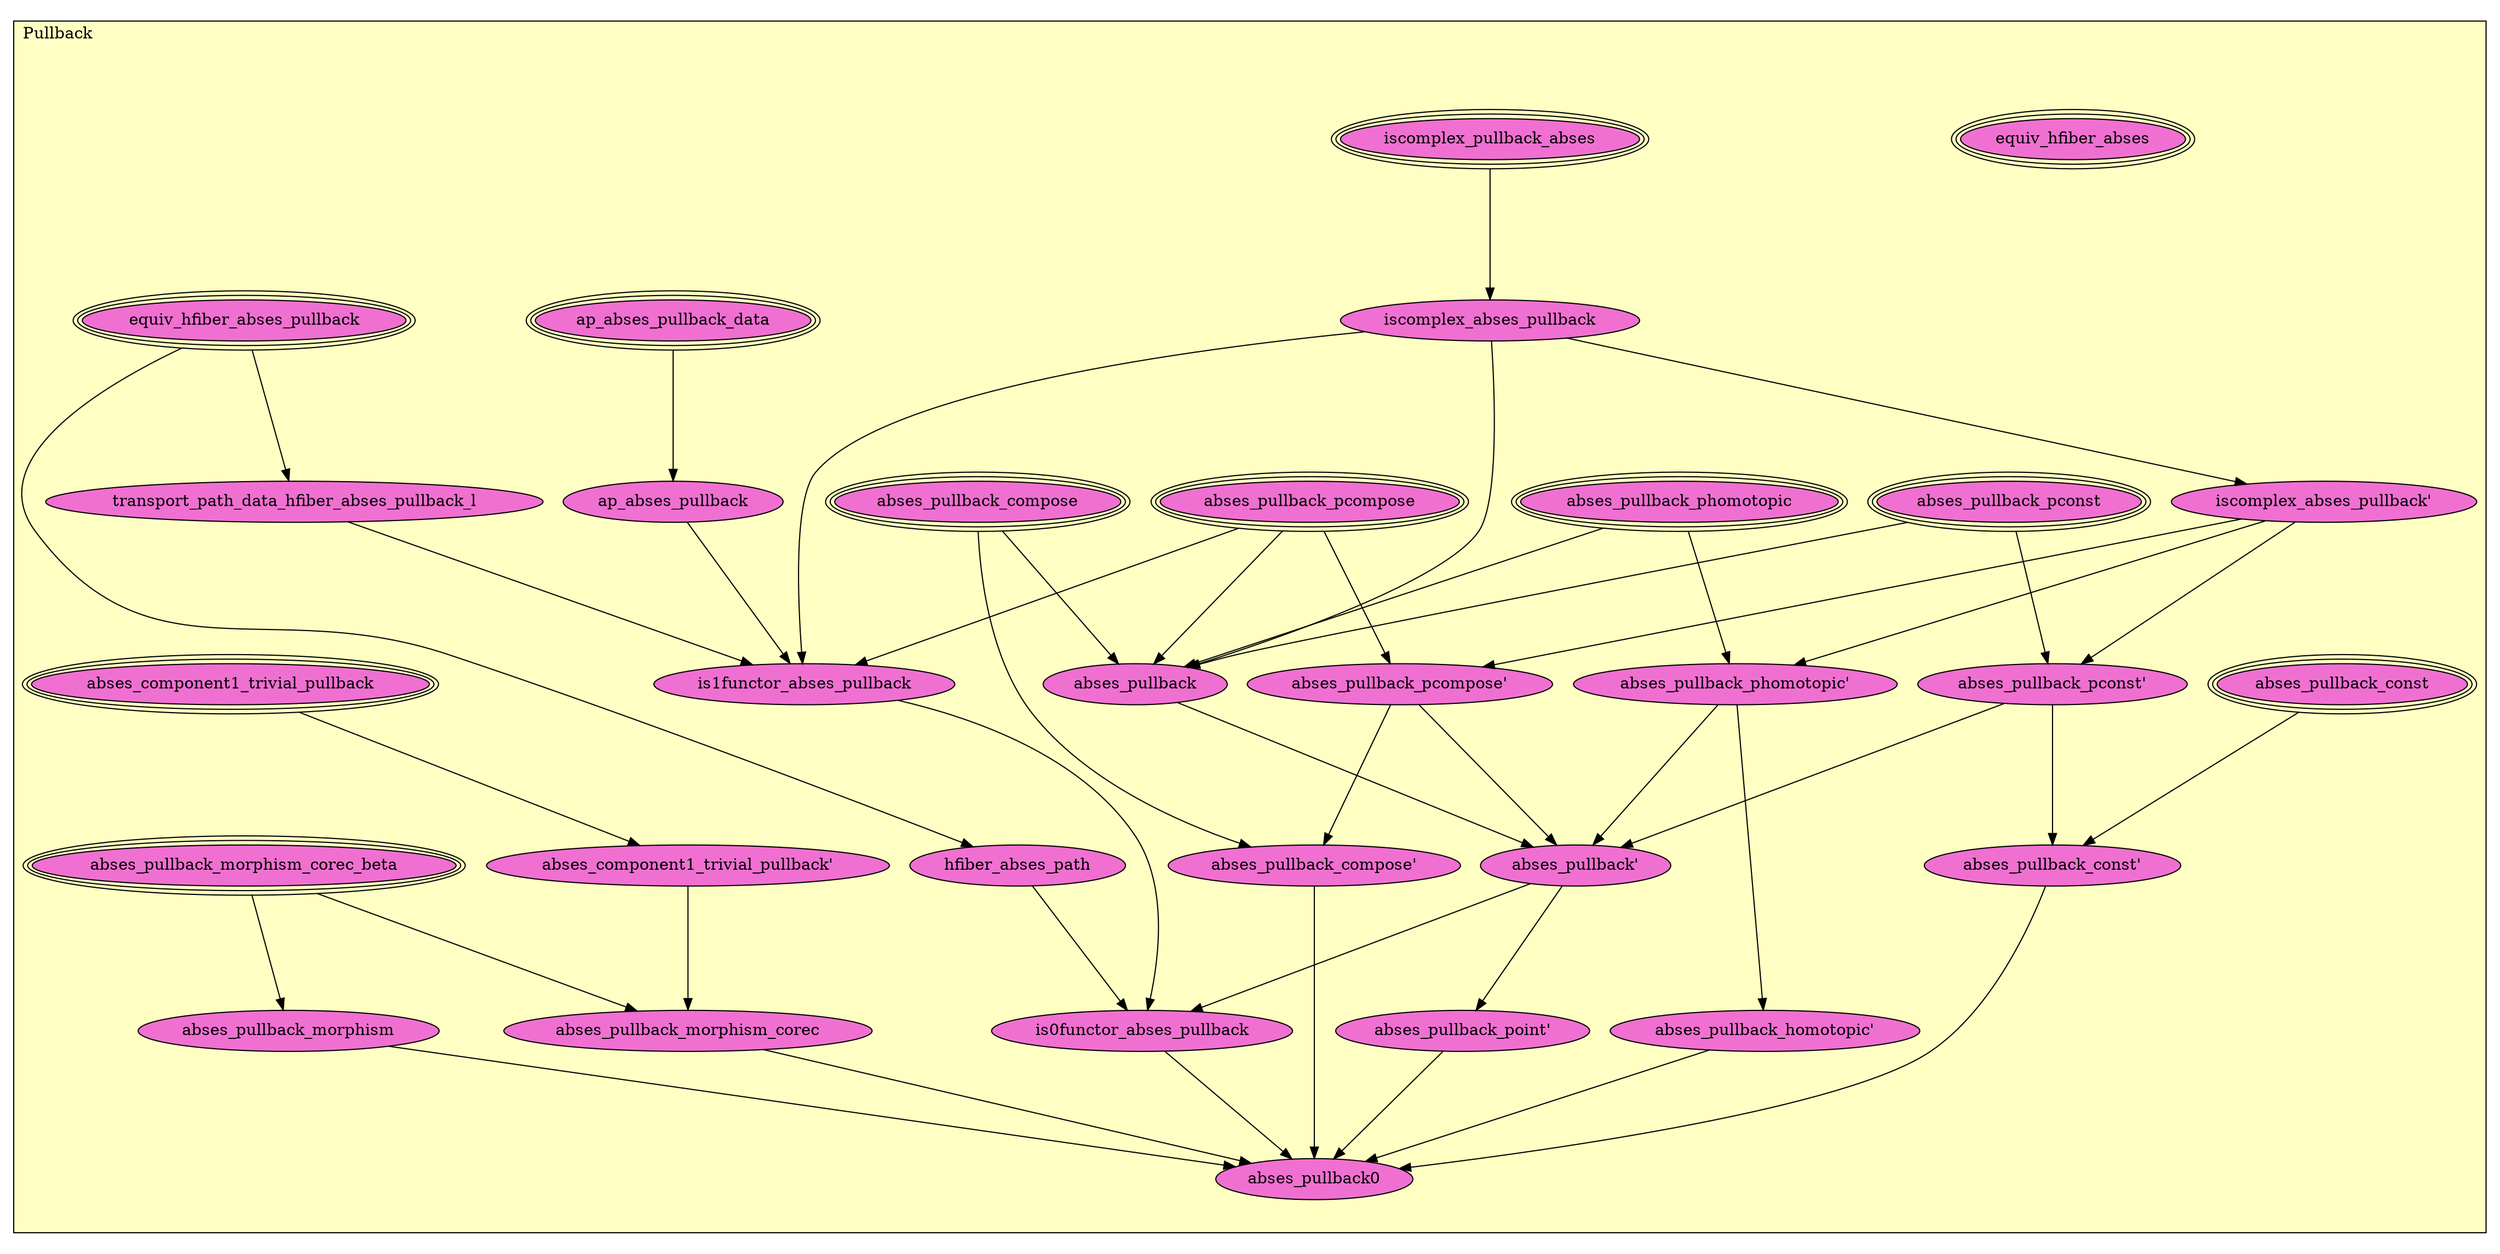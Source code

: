 digraph HoTT_Algebra_AbGroups_AbSES_Pullback {
  graph [ratio=0.5]
  node [style=filled]
Pullback_equiv_hfiber_abses_pullback [label="equiv_hfiber_abses_pullback", URL=<Pullback.html#equiv_hfiber_abses_pullback>, peripheries=3, fillcolor="#F070D1"] ;
Pullback_transport_path_data_hfiber_abses_pullback_l [label="transport_path_data_hfiber_abses_pullback_l", URL=<Pullback.html#transport_path_data_hfiber_abses_pullback_l>, fillcolor="#F070D1"] ;
Pullback_hfiber_abses_path [label="hfiber_abses_path", URL=<Pullback.html#hfiber_abses_path>, fillcolor="#F070D1"] ;
Pullback_equiv_hfiber_abses [label="equiv_hfiber_abses", URL=<Pullback.html#equiv_hfiber_abses>, peripheries=3, fillcolor="#F070D1"] ;
Pullback_iscomplex_pullback_abses [label="iscomplex_pullback_abses", URL=<Pullback.html#iscomplex_pullback_abses>, peripheries=3, fillcolor="#F070D1"] ;
Pullback_iscomplex_abses_pullback [label="iscomplex_abses_pullback", URL=<Pullback.html#iscomplex_abses_pullback>, fillcolor="#F070D1"] ;
Pullback_iscomplex_abses_pullback_ [label="iscomplex_abses_pullback'", URL=<Pullback.html#iscomplex_abses_pullback'>, fillcolor="#F070D1"] ;
Pullback_abses_pullback_phomotopic [label="abses_pullback_phomotopic", URL=<Pullback.html#abses_pullback_phomotopic>, peripheries=3, fillcolor="#F070D1"] ;
Pullback_abses_pullback_phomotopic_ [label="abses_pullback_phomotopic'", URL=<Pullback.html#abses_pullback_phomotopic'>, fillcolor="#F070D1"] ;
Pullback_abses_pullback_homotopic_ [label="abses_pullback_homotopic'", URL=<Pullback.html#abses_pullback_homotopic'>, fillcolor="#F070D1"] ;
Pullback_abses_pullback_pconst [label="abses_pullback_pconst", URL=<Pullback.html#abses_pullback_pconst>, peripheries=3, fillcolor="#F070D1"] ;
Pullback_abses_pullback_pconst_ [label="abses_pullback_pconst'", URL=<Pullback.html#abses_pullback_pconst'>, fillcolor="#F070D1"] ;
Pullback_abses_pullback_const [label="abses_pullback_const", URL=<Pullback.html#abses_pullback_const>, peripheries=3, fillcolor="#F070D1"] ;
Pullback_abses_pullback_const_ [label="abses_pullback_const'", URL=<Pullback.html#abses_pullback_const'>, fillcolor="#F070D1"] ;
Pullback_abses_pullback_pcompose [label="abses_pullback_pcompose", URL=<Pullback.html#abses_pullback_pcompose>, peripheries=3, fillcolor="#F070D1"] ;
Pullback_abses_pullback_pcompose_ [label="abses_pullback_pcompose'", URL=<Pullback.html#abses_pullback_pcompose'>, fillcolor="#F070D1"] ;
Pullback_abses_pullback_compose [label="abses_pullback_compose", URL=<Pullback.html#abses_pullback_compose>, peripheries=3, fillcolor="#F070D1"] ;
Pullback_abses_pullback_compose_ [label="abses_pullback_compose'", URL=<Pullback.html#abses_pullback_compose'>, fillcolor="#F070D1"] ;
Pullback_abses_pullback [label="abses_pullback", URL=<Pullback.html#abses_pullback>, fillcolor="#F070D1"] ;
Pullback_abses_pullback_ [label="abses_pullback'", URL=<Pullback.html#abses_pullback'>, fillcolor="#F070D1"] ;
Pullback_abses_pullback_point_ [label="abses_pullback_point'", URL=<Pullback.html#abses_pullback_point'>, fillcolor="#F070D1"] ;
Pullback_ap_abses_pullback_data [label="ap_abses_pullback_data", URL=<Pullback.html#ap_abses_pullback_data>, peripheries=3, fillcolor="#F070D1"] ;
Pullback_ap_abses_pullback [label="ap_abses_pullback", URL=<Pullback.html#ap_abses_pullback>, fillcolor="#F070D1"] ;
Pullback_is1functor_abses_pullback [label="is1functor_abses_pullback", URL=<Pullback.html#is1functor_abses_pullback>, fillcolor="#F070D1"] ;
Pullback_is0functor_abses_pullback [label="is0functor_abses_pullback", URL=<Pullback.html#is0functor_abses_pullback>, fillcolor="#F070D1"] ;
Pullback_abses_component1_trivial_pullback [label="abses_component1_trivial_pullback", URL=<Pullback.html#abses_component1_trivial_pullback>, peripheries=3, fillcolor="#F070D1"] ;
Pullback_abses_component1_trivial_pullback_ [label="abses_component1_trivial_pullback'", URL=<Pullback.html#abses_component1_trivial_pullback'>, fillcolor="#F070D1"] ;
Pullback_abses_pullback_morphism_corec_beta [label="abses_pullback_morphism_corec_beta", URL=<Pullback.html#abses_pullback_morphism_corec_beta>, peripheries=3, fillcolor="#F070D1"] ;
Pullback_abses_pullback_morphism_corec [label="abses_pullback_morphism_corec", URL=<Pullback.html#abses_pullback_morphism_corec>, fillcolor="#F070D1"] ;
Pullback_abses_pullback_morphism [label="abses_pullback_morphism", URL=<Pullback.html#abses_pullback_morphism>, fillcolor="#F070D1"] ;
Pullback_abses_pullback0 [label="abses_pullback0", URL=<Pullback.html#abses_pullback0>, fillcolor="#F070D1"] ;
  Pullback_equiv_hfiber_abses_pullback -> Pullback_transport_path_data_hfiber_abses_pullback_l [] ;
  Pullback_equiv_hfiber_abses_pullback -> Pullback_hfiber_abses_path [] ;
  Pullback_transport_path_data_hfiber_abses_pullback_l -> Pullback_is1functor_abses_pullback [] ;
  Pullback_hfiber_abses_path -> Pullback_is0functor_abses_pullback [] ;
  Pullback_iscomplex_pullback_abses -> Pullback_iscomplex_abses_pullback [] ;
  Pullback_iscomplex_abses_pullback -> Pullback_iscomplex_abses_pullback_ [] ;
  Pullback_iscomplex_abses_pullback -> Pullback_abses_pullback [] ;
  Pullback_iscomplex_abses_pullback -> Pullback_is1functor_abses_pullback [] ;
  Pullback_iscomplex_abses_pullback_ -> Pullback_abses_pullback_phomotopic_ [] ;
  Pullback_iscomplex_abses_pullback_ -> Pullback_abses_pullback_pconst_ [] ;
  Pullback_iscomplex_abses_pullback_ -> Pullback_abses_pullback_pcompose_ [] ;
  Pullback_abses_pullback_phomotopic -> Pullback_abses_pullback_phomotopic_ [] ;
  Pullback_abses_pullback_phomotopic -> Pullback_abses_pullback [] ;
  Pullback_abses_pullback_phomotopic_ -> Pullback_abses_pullback_homotopic_ [] ;
  Pullback_abses_pullback_phomotopic_ -> Pullback_abses_pullback_ [] ;
  Pullback_abses_pullback_homotopic_ -> Pullback_abses_pullback0 [] ;
  Pullback_abses_pullback_pconst -> Pullback_abses_pullback_pconst_ [] ;
  Pullback_abses_pullback_pconst -> Pullback_abses_pullback [] ;
  Pullback_abses_pullback_pconst_ -> Pullback_abses_pullback_const_ [] ;
  Pullback_abses_pullback_pconst_ -> Pullback_abses_pullback_ [] ;
  Pullback_abses_pullback_const -> Pullback_abses_pullback_const_ [] ;
  Pullback_abses_pullback_const_ -> Pullback_abses_pullback0 [] ;
  Pullback_abses_pullback_pcompose -> Pullback_abses_pullback_pcompose_ [] ;
  Pullback_abses_pullback_pcompose -> Pullback_abses_pullback [] ;
  Pullback_abses_pullback_pcompose -> Pullback_is1functor_abses_pullback [] ;
  Pullback_abses_pullback_pcompose_ -> Pullback_abses_pullback_compose_ [] ;
  Pullback_abses_pullback_pcompose_ -> Pullback_abses_pullback_ [] ;
  Pullback_abses_pullback_compose -> Pullback_abses_pullback_compose_ [] ;
  Pullback_abses_pullback_compose -> Pullback_abses_pullback [] ;
  Pullback_abses_pullback_compose_ -> Pullback_abses_pullback0 [] ;
  Pullback_abses_pullback -> Pullback_abses_pullback_ [] ;
  Pullback_abses_pullback_ -> Pullback_abses_pullback_point_ [] ;
  Pullback_abses_pullback_ -> Pullback_is0functor_abses_pullback [] ;
  Pullback_abses_pullback_point_ -> Pullback_abses_pullback0 [] ;
  Pullback_ap_abses_pullback_data -> Pullback_ap_abses_pullback [] ;
  Pullback_ap_abses_pullback -> Pullback_is1functor_abses_pullback [] ;
  Pullback_is1functor_abses_pullback -> Pullback_is0functor_abses_pullback [] ;
  Pullback_is0functor_abses_pullback -> Pullback_abses_pullback0 [] ;
  Pullback_abses_component1_trivial_pullback -> Pullback_abses_component1_trivial_pullback_ [] ;
  Pullback_abses_component1_trivial_pullback_ -> Pullback_abses_pullback_morphism_corec [] ;
  Pullback_abses_pullback_morphism_corec_beta -> Pullback_abses_pullback_morphism_corec [] ;
  Pullback_abses_pullback_morphism_corec_beta -> Pullback_abses_pullback_morphism [] ;
  Pullback_abses_pullback_morphism_corec -> Pullback_abses_pullback0 [] ;
  Pullback_abses_pullback_morphism -> Pullback_abses_pullback0 [] ;
subgraph cluster_Pullback { label="Pullback"; fillcolor="#FFFFC3"; labeljust=l; style=filled 
Pullback_abses_pullback0; Pullback_abses_pullback_morphism; Pullback_abses_pullback_morphism_corec; Pullback_abses_pullback_morphism_corec_beta; Pullback_abses_component1_trivial_pullback_; Pullback_abses_component1_trivial_pullback; Pullback_is0functor_abses_pullback; Pullback_is1functor_abses_pullback; Pullback_ap_abses_pullback; Pullback_ap_abses_pullback_data; Pullback_abses_pullback_point_; Pullback_abses_pullback_; Pullback_abses_pullback; Pullback_abses_pullback_compose_; Pullback_abses_pullback_compose; Pullback_abses_pullback_pcompose_; Pullback_abses_pullback_pcompose; Pullback_abses_pullback_const_; Pullback_abses_pullback_const; Pullback_abses_pullback_pconst_; Pullback_abses_pullback_pconst; Pullback_abses_pullback_homotopic_; Pullback_abses_pullback_phomotopic_; Pullback_abses_pullback_phomotopic; Pullback_iscomplex_abses_pullback_; Pullback_iscomplex_abses_pullback; Pullback_iscomplex_pullback_abses; Pullback_equiv_hfiber_abses; Pullback_hfiber_abses_path; Pullback_transport_path_data_hfiber_abses_pullback_l; Pullback_equiv_hfiber_abses_pullback; };
} /* END */
